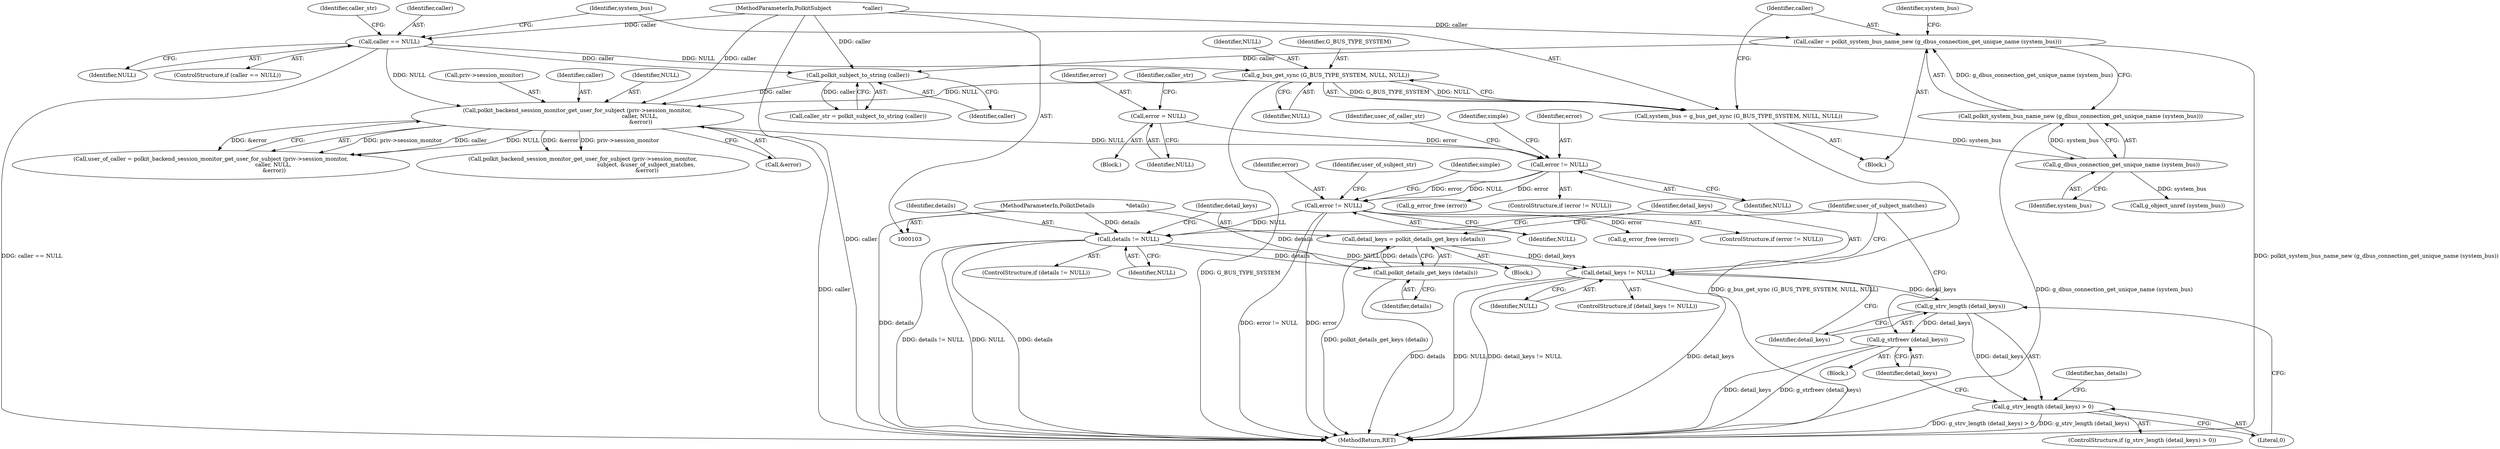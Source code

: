 digraph "0_polkit_bc7ffad53643a9c80231fc41f5582d6a8931c32c_0@pointer" {
"1000275" [label="(Call,detail_keys != NULL)"];
"1000270" [label="(Call,detail_keys = polkit_details_get_keys (details))"];
"1000272" [label="(Call,polkit_details_get_keys (details))"];
"1000266" [label="(Call,details != NULL)"];
"1000108" [label="(MethodParameterIn,PolkitDetails                  *details)"];
"1000244" [label="(Call,error != NULL)"];
"1000211" [label="(Call,error != NULL)"];
"1000136" [label="(Call,error = NULL)"];
"1000202" [label="(Call,polkit_backend_session_monitor_get_user_for_subject (priv->session_monitor,\n                                                                        caller, NULL,\n                                                                         &error))"];
"1000189" [label="(Call,polkit_subject_to_string (caller))"];
"1000180" [label="(Call,caller = polkit_system_bus_name_new (g_dbus_connection_get_unique_name (system_bus)))"];
"1000182" [label="(Call,polkit_system_bus_name_new (g_dbus_connection_get_unique_name (system_bus)))"];
"1000183" [label="(Call,g_dbus_connection_get_unique_name (system_bus))"];
"1000174" [label="(Call,system_bus = g_bus_get_sync (G_BUS_TYPE_SYSTEM, NULL, NULL))"];
"1000176" [label="(Call,g_bus_get_sync (G_BUS_TYPE_SYSTEM, NULL, NULL))"];
"1000169" [label="(Call,caller == NULL)"];
"1000105" [label="(MethodParameterIn,PolkitSubject                  *caller)"];
"1000281" [label="(Call,g_strv_length (detail_keys))"];
"1000280" [label="(Call,g_strv_length (detail_keys) > 0)"];
"1000287" [label="(Call,g_strfreev (detail_keys))"];
"1000168" [label="(ControlStructure,if (caller == NULL))"];
"1000282" [label="(Identifier,detail_keys)"];
"1000268" [label="(Identifier,NULL)"];
"1000189" [label="(Call,polkit_subject_to_string (caller))"];
"1000269" [label="(Block,)"];
"1000287" [label="(Call,g_strfreev (detail_keys))"];
"1000246" [label="(Identifier,NULL)"];
"1000138" [label="(Identifier,NULL)"];
"1000190" [label="(Identifier,caller)"];
"1000274" [label="(ControlStructure,if (detail_keys != NULL))"];
"1000280" [label="(Call,g_strv_length (detail_keys) > 0)"];
"1000234" [label="(Call,polkit_backend_session_monitor_get_user_for_subject (priv->session_monitor,\n                                                                         subject, &user_of_subject_matches,\n                                                                          &error))"];
"1000245" [label="(Identifier,error)"];
"1000185" [label="(Call,g_object_unref (system_bus))"];
"1000175" [label="(Identifier,system_bus)"];
"1000208" [label="(Call,&error)"];
"1000176" [label="(Call,g_bus_get_sync (G_BUS_TYPE_SYSTEM, NULL, NULL))"];
"1000275" [label="(Call,detail_keys != NULL)"];
"1000256" [label="(Identifier,user_of_subject_str)"];
"1000249" [label="(Identifier,simple)"];
"1000203" [label="(Call,priv->session_monitor)"];
"1000182" [label="(Call,polkit_system_bus_name_new (g_dbus_connection_get_unique_name (system_bus)))"];
"1000278" [label="(Block,)"];
"1000169" [label="(Call,caller == NULL)"];
"1000216" [label="(Identifier,simple)"];
"1000179" [label="(Identifier,NULL)"];
"1000211" [label="(Call,error != NULL)"];
"1000271" [label="(Identifier,detail_keys)"];
"1000113" [label="(Block,)"];
"1000174" [label="(Call,system_bus = g_bus_get_sync (G_BUS_TYPE_SYSTEM, NULL, NULL))"];
"1000108" [label="(MethodParameterIn,PolkitDetails                  *details)"];
"1000206" [label="(Identifier,caller)"];
"1000270" [label="(Call,detail_keys = polkit_details_get_keys (details))"];
"1000171" [label="(Identifier,NULL)"];
"1000277" [label="(Identifier,NULL)"];
"1000170" [label="(Identifier,caller)"];
"1000140" [label="(Identifier,caller_str)"];
"1000202" [label="(Call,polkit_backend_session_monitor_get_user_for_subject (priv->session_monitor,\n                                                                        caller, NULL,\n                                                                         &error))"];
"1000265" [label="(ControlStructure,if (details != NULL))"];
"1000252" [label="(Call,g_error_free (error))"];
"1000200" [label="(Call,user_of_caller = polkit_backend_session_monitor_get_user_for_subject (priv->session_monitor,\n                                                                        caller, NULL,\n                                                                         &error))"];
"1000187" [label="(Call,caller_str = polkit_subject_to_string (caller))"];
"1000178" [label="(Identifier,NULL)"];
"1000213" [label="(Identifier,NULL)"];
"1000219" [label="(Call,g_error_free (error))"];
"1000180" [label="(Call,caller = polkit_system_bus_name_new (g_dbus_connection_get_unique_name (system_bus)))"];
"1000181" [label="(Identifier,caller)"];
"1000267" [label="(Identifier,details)"];
"1000244" [label="(Call,error != NULL)"];
"1000186" [label="(Identifier,system_bus)"];
"1000177" [label="(Identifier,G_BUS_TYPE_SYSTEM)"];
"1000276" [label="(Identifier,detail_keys)"];
"1000281" [label="(Call,g_strv_length (detail_keys))"];
"1000272" [label="(Call,polkit_details_get_keys (details))"];
"1000243" [label="(ControlStructure,if (error != NULL))"];
"1000285" [label="(Identifier,has_details)"];
"1000288" [label="(Identifier,detail_keys)"];
"1000137" [label="(Identifier,error)"];
"1000212" [label="(Identifier,error)"];
"1000292" [label="(Identifier,user_of_subject_matches)"];
"1000207" [label="(Identifier,NULL)"];
"1000319" [label="(MethodReturn,RET)"];
"1000273" [label="(Identifier,details)"];
"1000105" [label="(MethodParameterIn,PolkitSubject                  *caller)"];
"1000266" [label="(Call,details != NULL)"];
"1000283" [label="(Literal,0)"];
"1000184" [label="(Identifier,system_bus)"];
"1000210" [label="(ControlStructure,if (error != NULL))"];
"1000223" [label="(Identifier,user_of_caller_str)"];
"1000136" [label="(Call,error = NULL)"];
"1000183" [label="(Call,g_dbus_connection_get_unique_name (system_bus))"];
"1000279" [label="(ControlStructure,if (g_strv_length (detail_keys) > 0))"];
"1000188" [label="(Identifier,caller_str)"];
"1000172" [label="(Block,)"];
"1000275" -> "1000274"  [label="AST: "];
"1000275" -> "1000277"  [label="CFG: "];
"1000276" -> "1000275"  [label="AST: "];
"1000277" -> "1000275"  [label="AST: "];
"1000282" -> "1000275"  [label="CFG: "];
"1000292" -> "1000275"  [label="CFG: "];
"1000275" -> "1000319"  [label="DDG: detail_keys != NULL"];
"1000275" -> "1000319"  [label="DDG: detail_keys"];
"1000275" -> "1000319"  [label="DDG: NULL"];
"1000270" -> "1000275"  [label="DDG: detail_keys"];
"1000266" -> "1000275"  [label="DDG: NULL"];
"1000275" -> "1000281"  [label="DDG: detail_keys"];
"1000270" -> "1000269"  [label="AST: "];
"1000270" -> "1000272"  [label="CFG: "];
"1000271" -> "1000270"  [label="AST: "];
"1000272" -> "1000270"  [label="AST: "];
"1000276" -> "1000270"  [label="CFG: "];
"1000270" -> "1000319"  [label="DDG: polkit_details_get_keys (details)"];
"1000272" -> "1000270"  [label="DDG: details"];
"1000272" -> "1000273"  [label="CFG: "];
"1000273" -> "1000272"  [label="AST: "];
"1000272" -> "1000319"  [label="DDG: details"];
"1000266" -> "1000272"  [label="DDG: details"];
"1000108" -> "1000272"  [label="DDG: details"];
"1000266" -> "1000265"  [label="AST: "];
"1000266" -> "1000268"  [label="CFG: "];
"1000267" -> "1000266"  [label="AST: "];
"1000268" -> "1000266"  [label="AST: "];
"1000271" -> "1000266"  [label="CFG: "];
"1000292" -> "1000266"  [label="CFG: "];
"1000266" -> "1000319"  [label="DDG: details != NULL"];
"1000266" -> "1000319"  [label="DDG: NULL"];
"1000266" -> "1000319"  [label="DDG: details"];
"1000108" -> "1000266"  [label="DDG: details"];
"1000244" -> "1000266"  [label="DDG: NULL"];
"1000108" -> "1000103"  [label="AST: "];
"1000108" -> "1000319"  [label="DDG: details"];
"1000244" -> "1000243"  [label="AST: "];
"1000244" -> "1000246"  [label="CFG: "];
"1000245" -> "1000244"  [label="AST: "];
"1000246" -> "1000244"  [label="AST: "];
"1000249" -> "1000244"  [label="CFG: "];
"1000256" -> "1000244"  [label="CFG: "];
"1000244" -> "1000319"  [label="DDG: error"];
"1000244" -> "1000319"  [label="DDG: error != NULL"];
"1000211" -> "1000244"  [label="DDG: error"];
"1000211" -> "1000244"  [label="DDG: NULL"];
"1000244" -> "1000252"  [label="DDG: error"];
"1000211" -> "1000210"  [label="AST: "];
"1000211" -> "1000213"  [label="CFG: "];
"1000212" -> "1000211"  [label="AST: "];
"1000213" -> "1000211"  [label="AST: "];
"1000216" -> "1000211"  [label="CFG: "];
"1000223" -> "1000211"  [label="CFG: "];
"1000136" -> "1000211"  [label="DDG: error"];
"1000202" -> "1000211"  [label="DDG: NULL"];
"1000211" -> "1000219"  [label="DDG: error"];
"1000136" -> "1000113"  [label="AST: "];
"1000136" -> "1000138"  [label="CFG: "];
"1000137" -> "1000136"  [label="AST: "];
"1000138" -> "1000136"  [label="AST: "];
"1000140" -> "1000136"  [label="CFG: "];
"1000202" -> "1000200"  [label="AST: "];
"1000202" -> "1000208"  [label="CFG: "];
"1000203" -> "1000202"  [label="AST: "];
"1000206" -> "1000202"  [label="AST: "];
"1000207" -> "1000202"  [label="AST: "];
"1000208" -> "1000202"  [label="AST: "];
"1000200" -> "1000202"  [label="CFG: "];
"1000202" -> "1000319"  [label="DDG: caller"];
"1000202" -> "1000200"  [label="DDG: priv->session_monitor"];
"1000202" -> "1000200"  [label="DDG: caller"];
"1000202" -> "1000200"  [label="DDG: NULL"];
"1000202" -> "1000200"  [label="DDG: &error"];
"1000189" -> "1000202"  [label="DDG: caller"];
"1000105" -> "1000202"  [label="DDG: caller"];
"1000176" -> "1000202"  [label="DDG: NULL"];
"1000169" -> "1000202"  [label="DDG: NULL"];
"1000202" -> "1000234"  [label="DDG: priv->session_monitor"];
"1000202" -> "1000234"  [label="DDG: &error"];
"1000189" -> "1000187"  [label="AST: "];
"1000189" -> "1000190"  [label="CFG: "];
"1000190" -> "1000189"  [label="AST: "];
"1000187" -> "1000189"  [label="CFG: "];
"1000189" -> "1000187"  [label="DDG: caller"];
"1000180" -> "1000189"  [label="DDG: caller"];
"1000169" -> "1000189"  [label="DDG: caller"];
"1000105" -> "1000189"  [label="DDG: caller"];
"1000180" -> "1000172"  [label="AST: "];
"1000180" -> "1000182"  [label="CFG: "];
"1000181" -> "1000180"  [label="AST: "];
"1000182" -> "1000180"  [label="AST: "];
"1000186" -> "1000180"  [label="CFG: "];
"1000180" -> "1000319"  [label="DDG: polkit_system_bus_name_new (g_dbus_connection_get_unique_name (system_bus))"];
"1000182" -> "1000180"  [label="DDG: g_dbus_connection_get_unique_name (system_bus)"];
"1000105" -> "1000180"  [label="DDG: caller"];
"1000182" -> "1000183"  [label="CFG: "];
"1000183" -> "1000182"  [label="AST: "];
"1000182" -> "1000319"  [label="DDG: g_dbus_connection_get_unique_name (system_bus)"];
"1000183" -> "1000182"  [label="DDG: system_bus"];
"1000183" -> "1000184"  [label="CFG: "];
"1000184" -> "1000183"  [label="AST: "];
"1000174" -> "1000183"  [label="DDG: system_bus"];
"1000183" -> "1000185"  [label="DDG: system_bus"];
"1000174" -> "1000172"  [label="AST: "];
"1000174" -> "1000176"  [label="CFG: "];
"1000175" -> "1000174"  [label="AST: "];
"1000176" -> "1000174"  [label="AST: "];
"1000181" -> "1000174"  [label="CFG: "];
"1000174" -> "1000319"  [label="DDG: g_bus_get_sync (G_BUS_TYPE_SYSTEM, NULL, NULL)"];
"1000176" -> "1000174"  [label="DDG: G_BUS_TYPE_SYSTEM"];
"1000176" -> "1000174"  [label="DDG: NULL"];
"1000176" -> "1000179"  [label="CFG: "];
"1000177" -> "1000176"  [label="AST: "];
"1000178" -> "1000176"  [label="AST: "];
"1000179" -> "1000176"  [label="AST: "];
"1000176" -> "1000319"  [label="DDG: G_BUS_TYPE_SYSTEM"];
"1000169" -> "1000176"  [label="DDG: NULL"];
"1000169" -> "1000168"  [label="AST: "];
"1000169" -> "1000171"  [label="CFG: "];
"1000170" -> "1000169"  [label="AST: "];
"1000171" -> "1000169"  [label="AST: "];
"1000175" -> "1000169"  [label="CFG: "];
"1000188" -> "1000169"  [label="CFG: "];
"1000169" -> "1000319"  [label="DDG: caller == NULL"];
"1000105" -> "1000169"  [label="DDG: caller"];
"1000105" -> "1000103"  [label="AST: "];
"1000105" -> "1000319"  [label="DDG: caller"];
"1000281" -> "1000280"  [label="AST: "];
"1000281" -> "1000282"  [label="CFG: "];
"1000282" -> "1000281"  [label="AST: "];
"1000283" -> "1000281"  [label="CFG: "];
"1000281" -> "1000280"  [label="DDG: detail_keys"];
"1000281" -> "1000287"  [label="DDG: detail_keys"];
"1000280" -> "1000279"  [label="AST: "];
"1000280" -> "1000283"  [label="CFG: "];
"1000283" -> "1000280"  [label="AST: "];
"1000285" -> "1000280"  [label="CFG: "];
"1000288" -> "1000280"  [label="CFG: "];
"1000280" -> "1000319"  [label="DDG: g_strv_length (detail_keys) > 0"];
"1000280" -> "1000319"  [label="DDG: g_strv_length (detail_keys)"];
"1000287" -> "1000278"  [label="AST: "];
"1000287" -> "1000288"  [label="CFG: "];
"1000288" -> "1000287"  [label="AST: "];
"1000292" -> "1000287"  [label="CFG: "];
"1000287" -> "1000319"  [label="DDG: g_strfreev (detail_keys)"];
"1000287" -> "1000319"  [label="DDG: detail_keys"];
}
